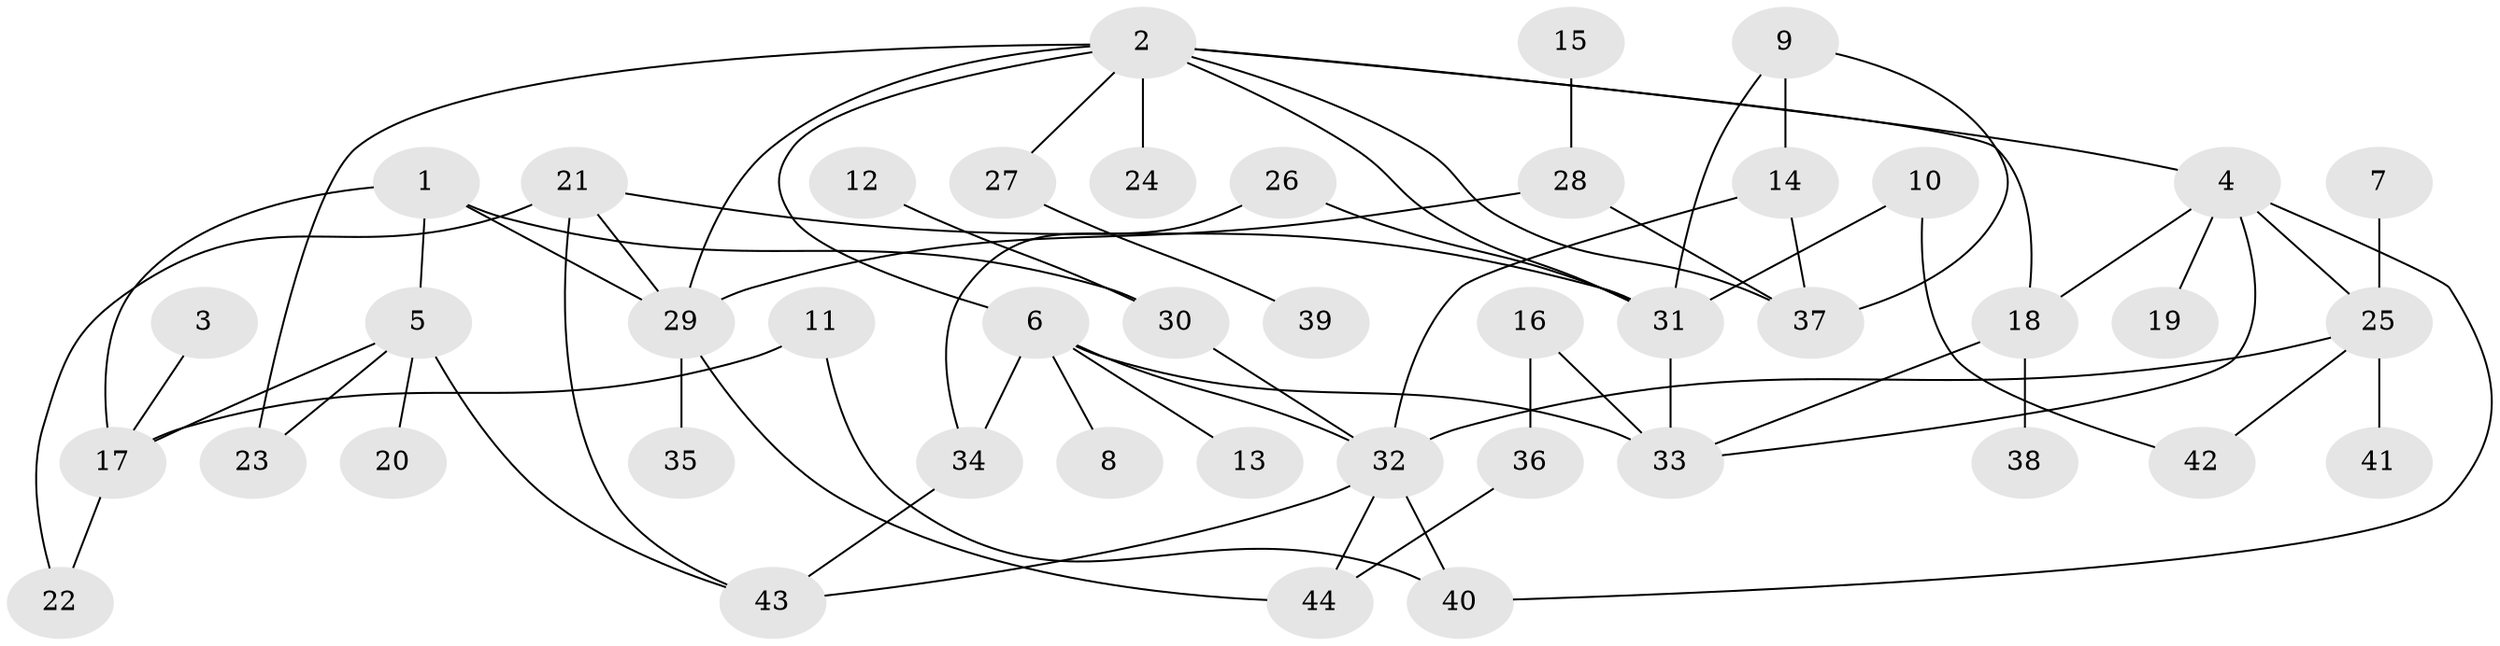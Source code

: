 // original degree distribution, {5: 0.08045977011494253, 7: 0.022988505747126436, 4: 0.10344827586206896, 3: 0.22988505747126436, 1: 0.26436781609195403, 2: 0.2988505747126437}
// Generated by graph-tools (version 1.1) at 2025/25/03/09/25 03:25:33]
// undirected, 44 vertices, 66 edges
graph export_dot {
graph [start="1"]
  node [color=gray90,style=filled];
  1;
  2;
  3;
  4;
  5;
  6;
  7;
  8;
  9;
  10;
  11;
  12;
  13;
  14;
  15;
  16;
  17;
  18;
  19;
  20;
  21;
  22;
  23;
  24;
  25;
  26;
  27;
  28;
  29;
  30;
  31;
  32;
  33;
  34;
  35;
  36;
  37;
  38;
  39;
  40;
  41;
  42;
  43;
  44;
  1 -- 5 [weight=1.0];
  1 -- 17 [weight=1.0];
  1 -- 29 [weight=1.0];
  1 -- 30 [weight=1.0];
  2 -- 4 [weight=1.0];
  2 -- 6 [weight=1.0];
  2 -- 18 [weight=1.0];
  2 -- 23 [weight=1.0];
  2 -- 24 [weight=1.0];
  2 -- 27 [weight=1.0];
  2 -- 29 [weight=1.0];
  2 -- 31 [weight=1.0];
  2 -- 37 [weight=1.0];
  3 -- 17 [weight=1.0];
  4 -- 18 [weight=1.0];
  4 -- 19 [weight=1.0];
  4 -- 25 [weight=1.0];
  4 -- 33 [weight=1.0];
  4 -- 40 [weight=1.0];
  5 -- 17 [weight=1.0];
  5 -- 20 [weight=1.0];
  5 -- 23 [weight=1.0];
  5 -- 43 [weight=1.0];
  6 -- 8 [weight=1.0];
  6 -- 13 [weight=1.0];
  6 -- 32 [weight=1.0];
  6 -- 33 [weight=1.0];
  6 -- 34 [weight=1.0];
  7 -- 25 [weight=1.0];
  9 -- 14 [weight=1.0];
  9 -- 31 [weight=1.0];
  9 -- 37 [weight=1.0];
  10 -- 31 [weight=1.0];
  10 -- 42 [weight=1.0];
  11 -- 17 [weight=2.0];
  11 -- 40 [weight=1.0];
  12 -- 30 [weight=1.0];
  14 -- 32 [weight=1.0];
  14 -- 37 [weight=1.0];
  15 -- 28 [weight=1.0];
  16 -- 33 [weight=1.0];
  16 -- 36 [weight=1.0];
  17 -- 22 [weight=1.0];
  18 -- 33 [weight=1.0];
  18 -- 38 [weight=1.0];
  21 -- 22 [weight=1.0];
  21 -- 29 [weight=1.0];
  21 -- 31 [weight=1.0];
  21 -- 43 [weight=1.0];
  25 -- 32 [weight=1.0];
  25 -- 41 [weight=1.0];
  25 -- 42 [weight=1.0];
  26 -- 31 [weight=1.0];
  26 -- 34 [weight=1.0];
  27 -- 39 [weight=1.0];
  28 -- 29 [weight=1.0];
  28 -- 37 [weight=1.0];
  29 -- 35 [weight=1.0];
  29 -- 44 [weight=1.0];
  30 -- 32 [weight=1.0];
  31 -- 33 [weight=1.0];
  32 -- 40 [weight=1.0];
  32 -- 43 [weight=1.0];
  32 -- 44 [weight=1.0];
  34 -- 43 [weight=1.0];
  36 -- 44 [weight=1.0];
}
